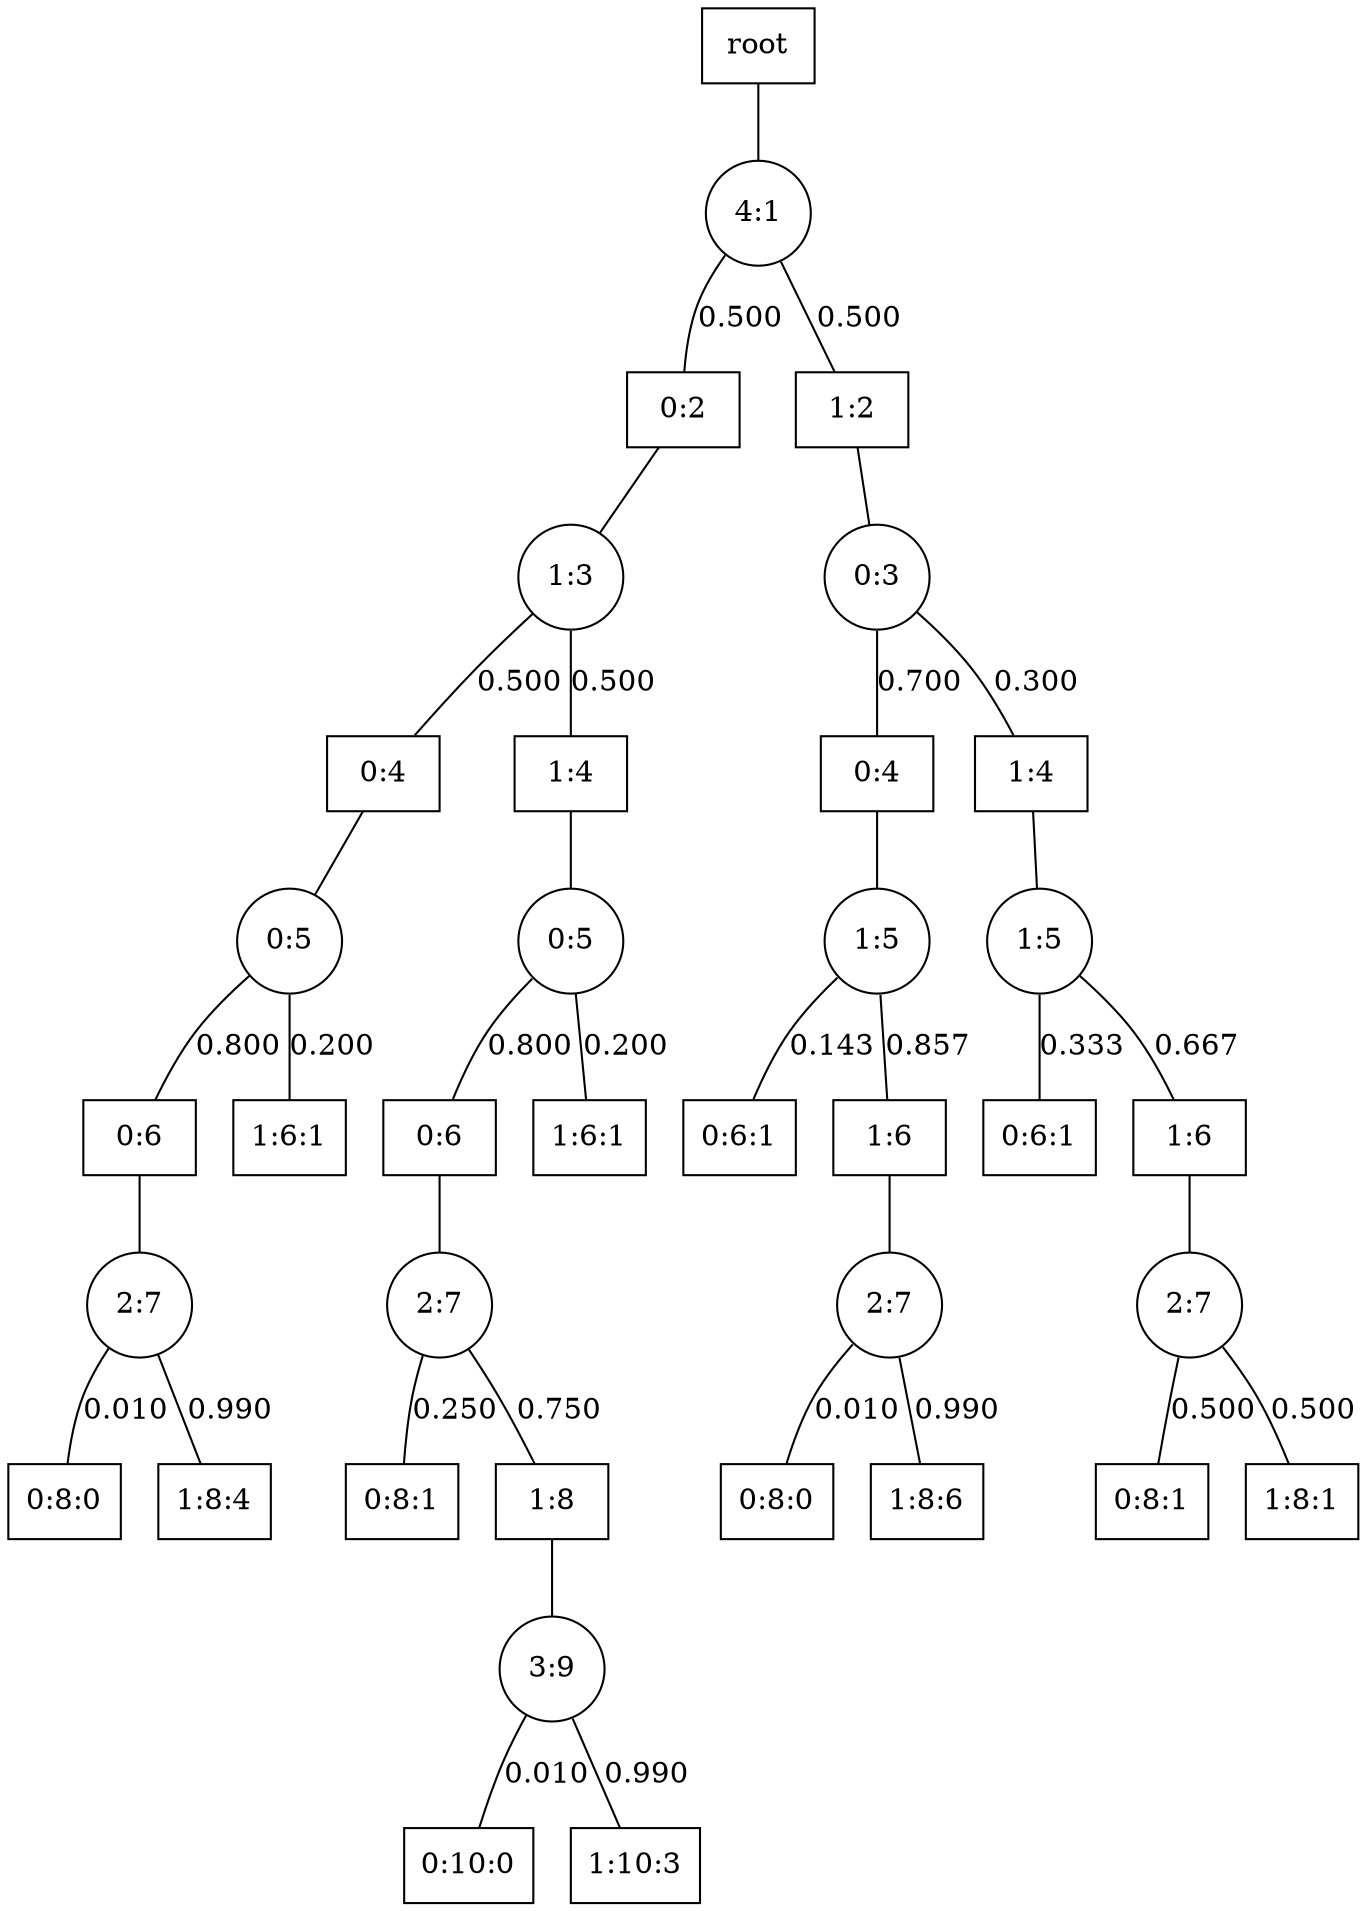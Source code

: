 graph G {
splines=true;
0 [shape=box, label = "root" ]
0--1;
1 [shape=circle, label="4:1"]
1--2[label = 0.500, labelangle=110];
2 [shape=box, label="0:2"]
2--3;
3 [shape=circle, label="1:3"]
3--4[label = 0.500, labelangle=110];
4 [shape=box, label="0:4"]
4--5;
5 [shape=circle, label="0:5"]
5--6[label = 0.800, labelangle=110];
6 [shape=box, label="0:6"]
6--7;
7 [shape=circle, label="2:7"]
7--8[label = 0.010, labelangle=110];
8 [shape=box, label="0:8:0"]
7--9[label = 0.990, labelangle=110];
9 [shape=box, label="1:8:4"]
5--10[label = 0.200, labelangle=110];
10 [shape=box, label="1:6:1"]
3--11[label = 0.500, labelangle=110];
11 [shape=box, label="1:4"]
11--12;
12 [shape=circle, label="0:5"]
12--13[label = 0.800, labelangle=110];
13 [shape=box, label="0:6"]
13--14;
14 [shape=circle, label="2:7"]
14--15[label = 0.250, labelangle=110];
15 [shape=box, label="0:8:1"]
14--16[label = 0.750, labelangle=110];
16 [shape=box, label="1:8"]
16--17;
17 [shape=circle, label="3:9"]
17--18[label = 0.010, labelangle=110];
18 [shape=box, label="0:10:0"]
17--19[label = 0.990, labelangle=110];
19 [shape=box, label="1:10:3"]
12--20[label = 0.200, labelangle=110];
20 [shape=box, label="1:6:1"]
1--21[label = 0.500, labelangle=110];
21 [shape=box, label="1:2"]
21--22;
22 [shape=circle, label="0:3"]
22--23[label = 0.700, labelangle=110];
23 [shape=box, label="0:4"]
23--24;
24 [shape=circle, label="1:5"]
24--25[label = 0.143, labelangle=110];
25 [shape=box, label="0:6:1"]
24--26[label = 0.857, labelangle=110];
26 [shape=box, label="1:6"]
26--27;
27 [shape=circle, label="2:7"]
27--28[label = 0.010, labelangle=110];
28 [shape=box, label="0:8:0"]
27--29[label = 0.990, labelangle=110];
29 [shape=box, label="1:8:6"]
22--30[label = 0.300, labelangle=110];
30 [shape=box, label="1:4"]
30--31;
31 [shape=circle, label="1:5"]
31--32[label = 0.333, labelangle=110];
32 [shape=box, label="0:6:1"]
31--33[label = 0.667, labelangle=110];
33 [shape=box, label="1:6"]
33--34;
34 [shape=circle, label="2:7"]
34--35[label = 0.500, labelangle=110];
35 [shape=box, label="0:8:1"]
34--36[label = 0.500, labelangle=110];
36 [shape=box, label="1:8:1"]
}
